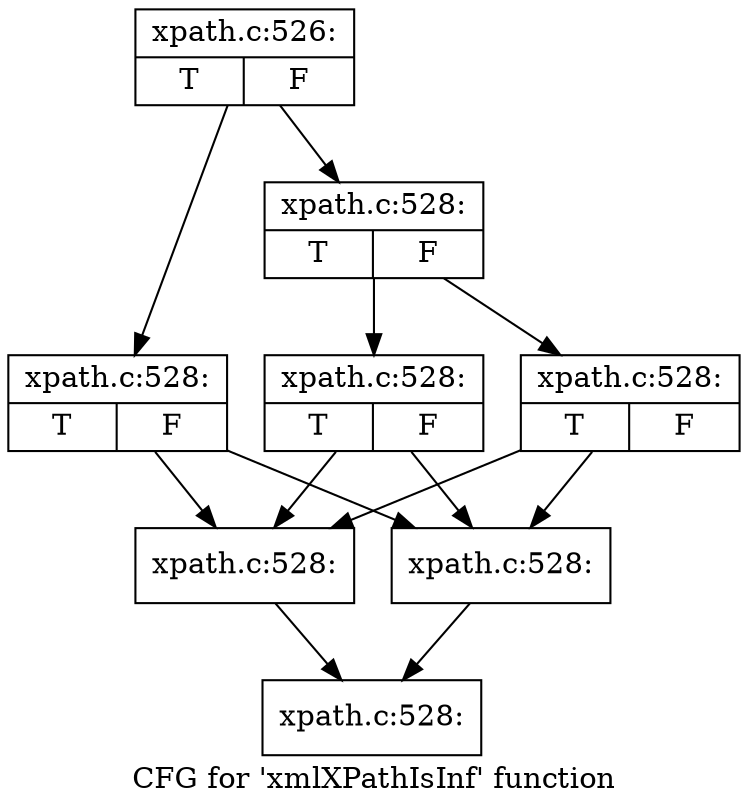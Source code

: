 digraph "CFG for 'xmlXPathIsInf' function" {
	label="CFG for 'xmlXPathIsInf' function";

	Node0x55e6b23e78c0 [shape=record,label="{xpath.c:526:|{<s0>T|<s1>F}}"];
	Node0x55e6b23e78c0 -> Node0x55e6b23e87e0;
	Node0x55e6b23e78c0 -> Node0x55e6b23e8830;
	Node0x55e6b23e87e0 [shape=record,label="{xpath.c:528:|{<s0>T|<s1>F}}"];
	Node0x55e6b23e87e0 -> Node0x55e6b23e0c20;
	Node0x55e6b23e87e0 -> Node0x55e6b23e6350;
	Node0x55e6b23e8830 [shape=record,label="{xpath.c:528:|{<s0>T|<s1>F}}"];
	Node0x55e6b23e8830 -> Node0x55e6b23ea3b0;
	Node0x55e6b23e8830 -> Node0x55e6b23ea400;
	Node0x55e6b23ea3b0 [shape=record,label="{xpath.c:528:|{<s0>T|<s1>F}}"];
	Node0x55e6b23ea3b0 -> Node0x55e6b23e0c20;
	Node0x55e6b23ea3b0 -> Node0x55e6b23e6350;
	Node0x55e6b23ea400 [shape=record,label="{xpath.c:528:|{<s0>T|<s1>F}}"];
	Node0x55e6b23ea400 -> Node0x55e6b23e0c20;
	Node0x55e6b23ea400 -> Node0x55e6b23e6350;
	Node0x55e6b23e0c20 [shape=record,label="{xpath.c:528:}"];
	Node0x55e6b23e0c20 -> Node0x55e6b23a7240;
	Node0x55e6b23e6350 [shape=record,label="{xpath.c:528:}"];
	Node0x55e6b23e6350 -> Node0x55e6b23a7240;
	Node0x55e6b23a7240 [shape=record,label="{xpath.c:528:}"];
}
